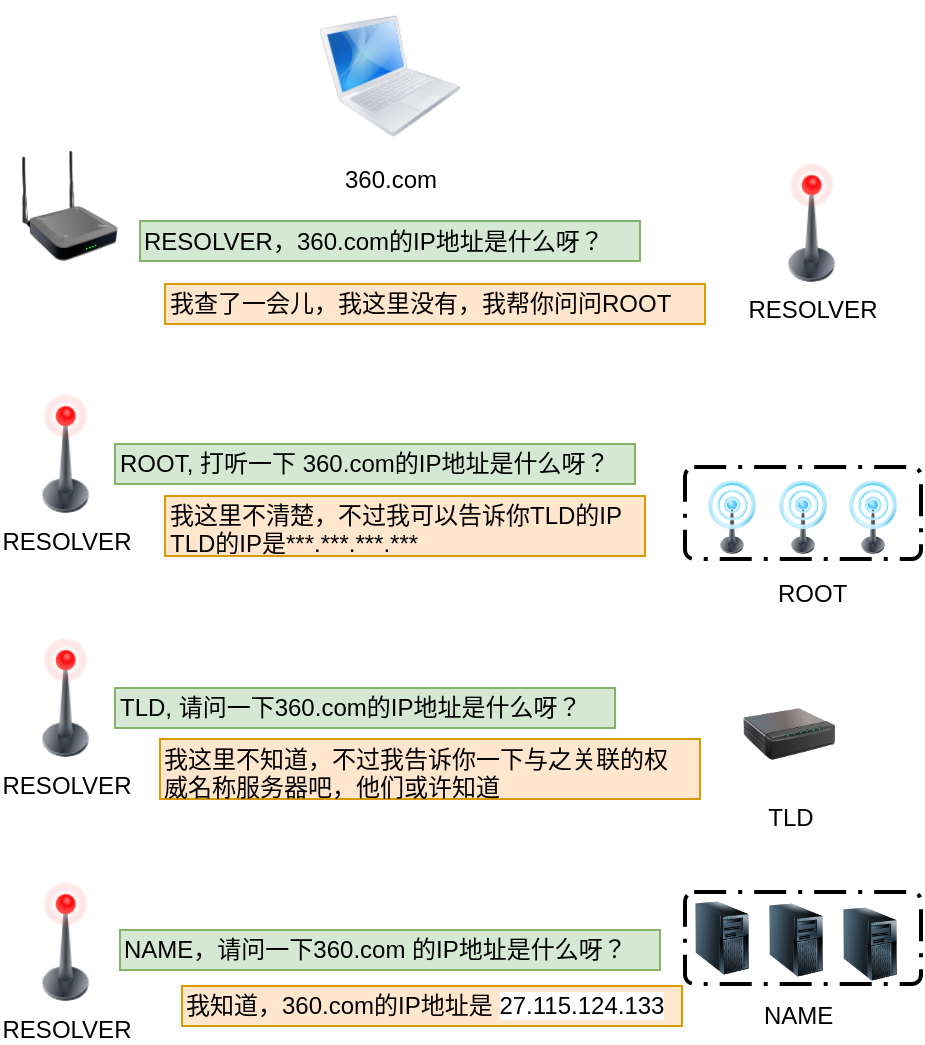 <mxfile version="11.1.1" type="github"><diagram id="y0LLtyWadpSSN-1GlY9l" name="第 1 页"><mxGraphModel dx="946" dy="616" grid="1" gridSize="10" guides="1" tooltips="1" connect="1" arrows="1" fold="1" page="1" pageScale="1" pageWidth="827" pageHeight="1169" math="0" shadow="0"><root><mxCell id="0"/><mxCell id="1" parent="0"/><mxCell id="NhCfn_cZGDbcqy4-1-Ek-8" value="360.com" style="image;html=1;labelBackgroundColor=#ffffff;image=img/lib/clip_art/computers/MacBook_128x128.png" parent="1" vertex="1"><mxGeometry x="300" y="88.5" width="70" height="75" as="geometry"/></mxCell><mxCell id="NhCfn_cZGDbcqy4-1-Ek-52" value="" style="image;html=1;labelBackgroundColor=#ffffff;image=img/lib/clip_art/telecommunication/Signal_tower_on_128x128.png" parent="1" vertex="1"><mxGeometry x="494" y="325.5" width="24" height="42" as="geometry"/></mxCell><mxCell id="NhCfn_cZGDbcqy4-1-Ek-59" value="" style="rounded=1;arcSize=10;dashed=1;strokeColor=#000000;fillColor=none;gradientColor=none;dashPattern=8 3 1 3;strokeWidth=2;" parent="1" vertex="1"><mxGeometry x="482.5" y="321.5" width="118" height="46" as="geometry"/></mxCell><mxCell id="NhCfn_cZGDbcqy4-1-Ek-70" value="TLD" style="image;html=1;labelBackgroundColor=#ffffff;image=img/lib/clip_art/networking/Print_Server_128x128.png" parent="1" vertex="1"><mxGeometry x="511.5" y="427.5" width="46" height="55" as="geometry"/></mxCell><mxCell id="NhCfn_cZGDbcqy4-1-Ek-60" value="RESOLVER" style="image;html=1;labelBackgroundColor=#ffffff;image=img/lib/clip_art/telecommunication/Signal_tower_off_128x128.png" parent="1" vertex="1"><mxGeometry x="520" y="169" width="51" height="60" as="geometry"/></mxCell><mxCell id="NhCfn_cZGDbcqy4-1-Ek-97" value="" style="image;html=1;labelBackgroundColor=#ffffff;image=img/lib/clip_art/networking/Repeater_128x128.png" parent="1" vertex="1"><mxGeometry x="150" y="163.5" width="50" height="55" as="geometry"/></mxCell><mxCell id="NhCfn_cZGDbcqy4-1-Ek-99" value="RESOLVER，360.com的IP地址是什么呀？" style="text;html=1;resizable=0;points=[];autosize=1;align=left;verticalAlign=top;spacingTop=-4;fillColor=#d5e8d4;strokeColor=#82b366;" parent="1" vertex="1"><mxGeometry x="210" y="198.5" width="250" height="20" as="geometry"/></mxCell><mxCell id="NhCfn_cZGDbcqy4-1-Ek-102" value="我查了一会儿，我这里没有，我帮你问问ROOT" style="text;html=1;resizable=0;points=[];autosize=1;align=left;verticalAlign=top;spacingTop=-4;fillColor=#ffe6cc;strokeColor=#d79b00;" parent="1" vertex="1"><mxGeometry x="222.5" y="230" width="270" height="20" as="geometry"/></mxCell><mxCell id="NhCfn_cZGDbcqy4-1-Ek-104" value="ROOT, 打听一下 360.com的IP地址是什么呀？" style="text;html=1;resizable=0;points=[];autosize=1;align=left;verticalAlign=top;spacingTop=-4;fillColor=#d5e8d4;strokeColor=#82b366;" parent="1" vertex="1"><mxGeometry x="197.5" y="310" width="260" height="20" as="geometry"/></mxCell><mxCell id="NhCfn_cZGDbcqy4-1-Ek-105" value="我这里不清楚，不过我可以告诉你TLD的IP&lt;br&gt;TLD的IP是***.***.***.***" style="text;html=1;resizable=0;points=[];autosize=1;align=left;verticalAlign=top;spacingTop=-4;fillColor=#ffe6cc;strokeColor=#d79b00;" parent="1" vertex="1"><mxGeometry x="222.5" y="336" width="240" height="30" as="geometry"/></mxCell><mxCell id="NhCfn_cZGDbcqy4-1-Ek-109" value="我这里不知道，不过我告诉你一下与之关联的权&lt;br&gt;威名称服务器吧，他们或许知道" style="text;html=1;resizable=0;points=[];autosize=1;align=left;verticalAlign=top;spacingTop=-4;fillColor=#ffe6cc;strokeColor=#d79b00;" parent="1" vertex="1"><mxGeometry x="220" y="457.5" width="270" height="30" as="geometry"/></mxCell><mxCell id="NhCfn_cZGDbcqy4-1-Ek-111" value="RESOLVER" style="image;html=1;labelBackgroundColor=#ffffff;image=img/lib/clip_art/telecommunication/Signal_tower_off_128x128.png" parent="1" vertex="1"><mxGeometry x="150" y="284.5" width="45" height="60" as="geometry"/></mxCell><mxCell id="NhCfn_cZGDbcqy4-1-Ek-113" value="" style="image;html=1;labelBackgroundColor=#ffffff;image=img/lib/clip_art/telecommunication/Signal_tower_on_128x128.png" parent="1" vertex="1"><mxGeometry x="529.5" y="325.5" width="24" height="42" as="geometry"/></mxCell><mxCell id="NhCfn_cZGDbcqy4-1-Ek-114" value="" style="image;html=1;labelBackgroundColor=#ffffff;image=img/lib/clip_art/telecommunication/Signal_tower_on_128x128.png" parent="1" vertex="1"><mxGeometry x="564.5" y="325.5" width="24" height="42" as="geometry"/></mxCell><mxCell id="NhCfn_cZGDbcqy4-1-Ek-106" value="NAME，请问一下360.com 的IP地址是什么呀？" style="text;html=1;resizable=0;points=[];autosize=1;align=left;verticalAlign=top;spacingTop=-4;fillColor=#d5e8d4;strokeColor=#82b366;" parent="1" vertex="1"><mxGeometry x="200" y="553" width="270" height="20" as="geometry"/></mxCell><mxCell id="NhCfn_cZGDbcqy4-1-Ek-143" value="" style="rounded=1;arcSize=10;dashed=1;strokeColor=#000000;fillColor=none;gradientColor=none;dashPattern=8 3 1 3;strokeWidth=2;" parent="1" vertex="1"><mxGeometry x="482.5" y="534" width="118" height="46" as="geometry"/></mxCell><mxCell id="NhCfn_cZGDbcqy4-1-Ek-144" value="TLD, 请问一下360.com的IP地址是什么呀？" style="text;html=1;resizable=0;points=[];autosize=1;align=left;verticalAlign=top;spacingTop=-4;fillColor=#d5e8d4;strokeColor=#82b366;" parent="1" vertex="1"><mxGeometry x="197.5" y="432" width="250" height="20" as="geometry"/></mxCell><mxCell id="NhCfn_cZGDbcqy4-1-Ek-146" value="RESOLVER" style="image;html=1;labelBackgroundColor=#ffffff;image=img/lib/clip_art/telecommunication/Signal_tower_off_128x128.png" parent="1" vertex="1"><mxGeometry x="150" y="406.5" width="45" height="60" as="geometry"/></mxCell><mxCell id="NhCfn_cZGDbcqy4-1-Ek-152" value="ROOT" style="text;html=1;resizable=0;points=[];autosize=1;align=left;verticalAlign=top;spacingTop=-4;" parent="1" vertex="1"><mxGeometry x="526.5" y="375" width="50" height="20" as="geometry"/></mxCell><mxCell id="NhCfn_cZGDbcqy4-1-Ek-157" value="" style="image;html=1;labelBackgroundColor=#ffffff;image=img/lib/clip_art/computers/Server_Tower_128x128.png" parent="1" vertex="1"><mxGeometry x="487.5" y="531" width="27" height="52" as="geometry"/></mxCell><mxCell id="NhCfn_cZGDbcqy4-1-Ek-158" value="" style="image;html=1;labelBackgroundColor=#ffffff;image=img/lib/clip_art/computers/Server_Tower_128x128.png" parent="1" vertex="1"><mxGeometry x="524.5" y="532" width="27" height="52" as="geometry"/></mxCell><mxCell id="NhCfn_cZGDbcqy4-1-Ek-159" value="" style="image;html=1;labelBackgroundColor=#ffffff;image=img/lib/clip_art/computers/Server_Tower_128x128.png" parent="1" vertex="1"><mxGeometry x="561.5" y="534" width="27" height="52" as="geometry"/></mxCell><mxCell id="NhCfn_cZGDbcqy4-1-Ek-160" value="NAME" style="text;html=1;resizable=0;points=[];autosize=1;align=left;verticalAlign=top;spacingTop=-4;" parent="1" vertex="1"><mxGeometry x="519.5" y="586" width="50" height="20" as="geometry"/></mxCell><mxCell id="NhCfn_cZGDbcqy4-1-Ek-161" value="RESOLVER" style="image;html=1;labelBackgroundColor=#ffffff;image=img/lib/clip_art/telecommunication/Signal_tower_off_128x128.png" parent="1" vertex="1"><mxGeometry x="150" y="528.5" width="45" height="60" as="geometry"/></mxCell><mxCell id="NhCfn_cZGDbcqy4-1-Ek-162" value="我知道，360.com的IP地址是&amp;nbsp;&lt;span style=&quot;text-align: center ; background-color: rgb(255 , 255 , 255)&quot;&gt;27.115.124.133&lt;/span&gt;" style="text;html=1;resizable=0;points=[];autosize=1;align=left;verticalAlign=top;spacingTop=-4;fillColor=#ffe6cc;strokeColor=#d79b00;" parent="1" vertex="1"><mxGeometry x="231" y="581" width="250" height="20" as="geometry"/></mxCell></root></mxGraphModel></diagram></mxfile>